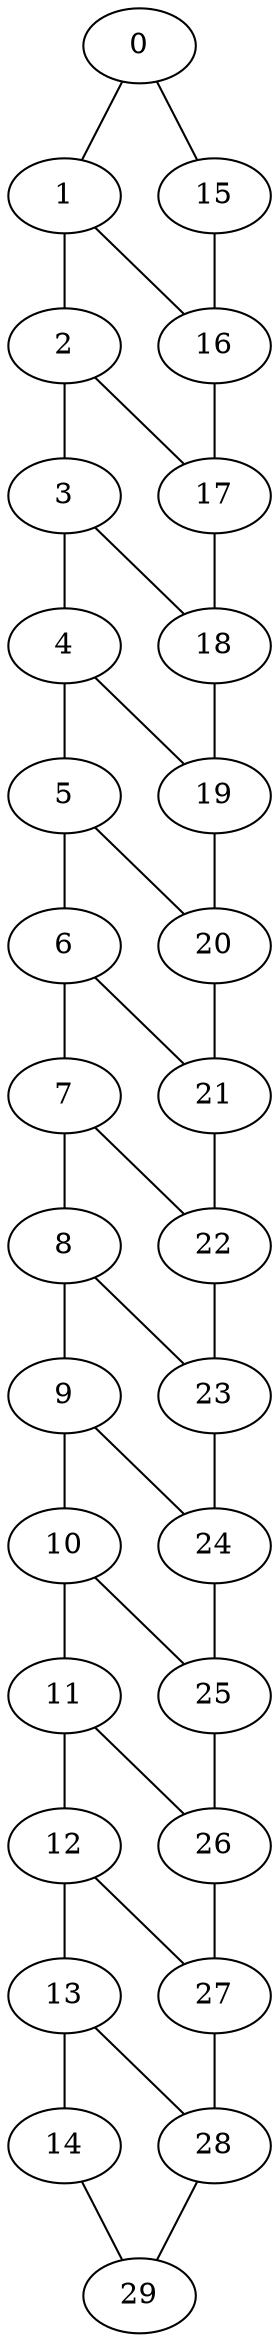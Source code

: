 graph grafoMalla_15_2  {
0;
1;
2;
3;
4;
5;
6;
7;
8;
9;
10;
11;
12;
13;
14;
15;
16;
17;
18;
19;
20;
21;
22;
23;
24;
25;
26;
27;
28;
29;
0 -- 1;
0 -- 15;
1 -- 2;
1 -- 16;
2 -- 3;
2 -- 17;
3 -- 4;
3 -- 18;
4 -- 5;
4 -- 19;
5 -- 6;
5 -- 20;
6 -- 7;
6 -- 21;
7 -- 8;
7 -- 22;
8 -- 9;
8 -- 23;
9 -- 10;
9 -- 24;
10 -- 11;
10 -- 25;
11 -- 12;
11 -- 26;
12 -- 13;
12 -- 27;
13 -- 14;
13 -- 28;
14 -- 29;
15 -- 16;
16 -- 17;
17 -- 18;
18 -- 19;
19 -- 20;
20 -- 21;
21 -- 22;
22 -- 23;
23 -- 24;
24 -- 25;
25 -- 26;
26 -- 27;
27 -- 28;
28 -- 29;
}